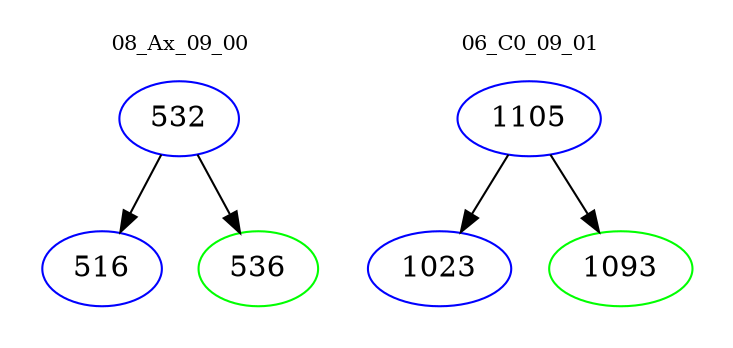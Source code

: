 digraph{
subgraph cluster_0 {
color = white
label = "08_Ax_09_00";
fontsize=10;
T0_532 [label="532", color="blue"]
T0_532 -> T0_516 [color="black"]
T0_516 [label="516", color="blue"]
T0_532 -> T0_536 [color="black"]
T0_536 [label="536", color="green"]
}
subgraph cluster_1 {
color = white
label = "06_C0_09_01";
fontsize=10;
T1_1105 [label="1105", color="blue"]
T1_1105 -> T1_1023 [color="black"]
T1_1023 [label="1023", color="blue"]
T1_1105 -> T1_1093 [color="black"]
T1_1093 [label="1093", color="green"]
}
}
